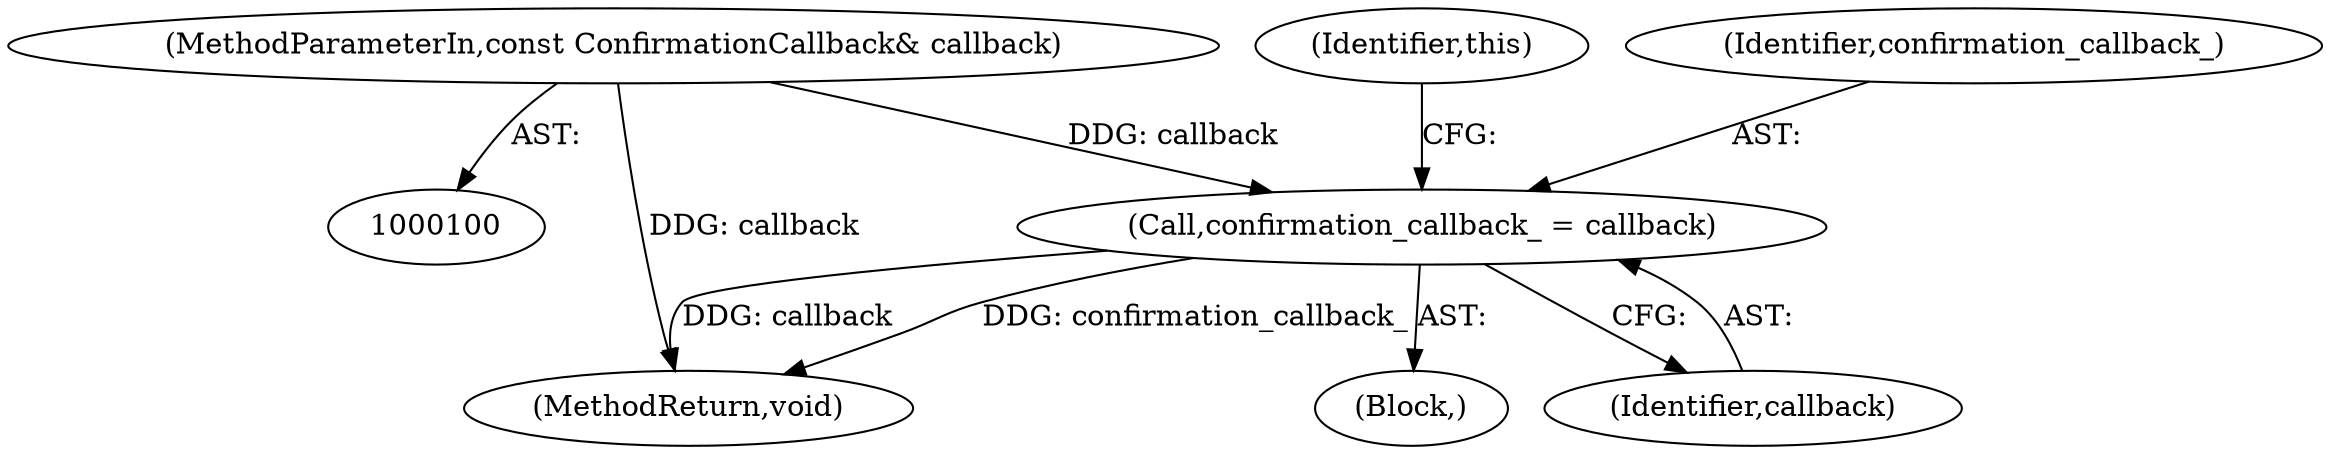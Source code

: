 digraph "1_Chrome_d358f57009b85fb7440208afa5ba87636b491889_21@del" {
"1000127" [label="(Call,confirmation_callback_ = callback)"];
"1000103" [label="(MethodParameterIn,const ConfirmationCallback& callback)"];
"1000131" [label="(Identifier,this)"];
"1000136" [label="(MethodReturn,void)"];
"1000127" [label="(Call,confirmation_callback_ = callback)"];
"1000103" [label="(MethodParameterIn,const ConfirmationCallback& callback)"];
"1000104" [label="(Block,)"];
"1000128" [label="(Identifier,confirmation_callback_)"];
"1000129" [label="(Identifier,callback)"];
"1000127" -> "1000104"  [label="AST: "];
"1000127" -> "1000129"  [label="CFG: "];
"1000128" -> "1000127"  [label="AST: "];
"1000129" -> "1000127"  [label="AST: "];
"1000131" -> "1000127"  [label="CFG: "];
"1000127" -> "1000136"  [label="DDG: confirmation_callback_"];
"1000127" -> "1000136"  [label="DDG: callback"];
"1000103" -> "1000127"  [label="DDG: callback"];
"1000103" -> "1000100"  [label="AST: "];
"1000103" -> "1000136"  [label="DDG: callback"];
}
